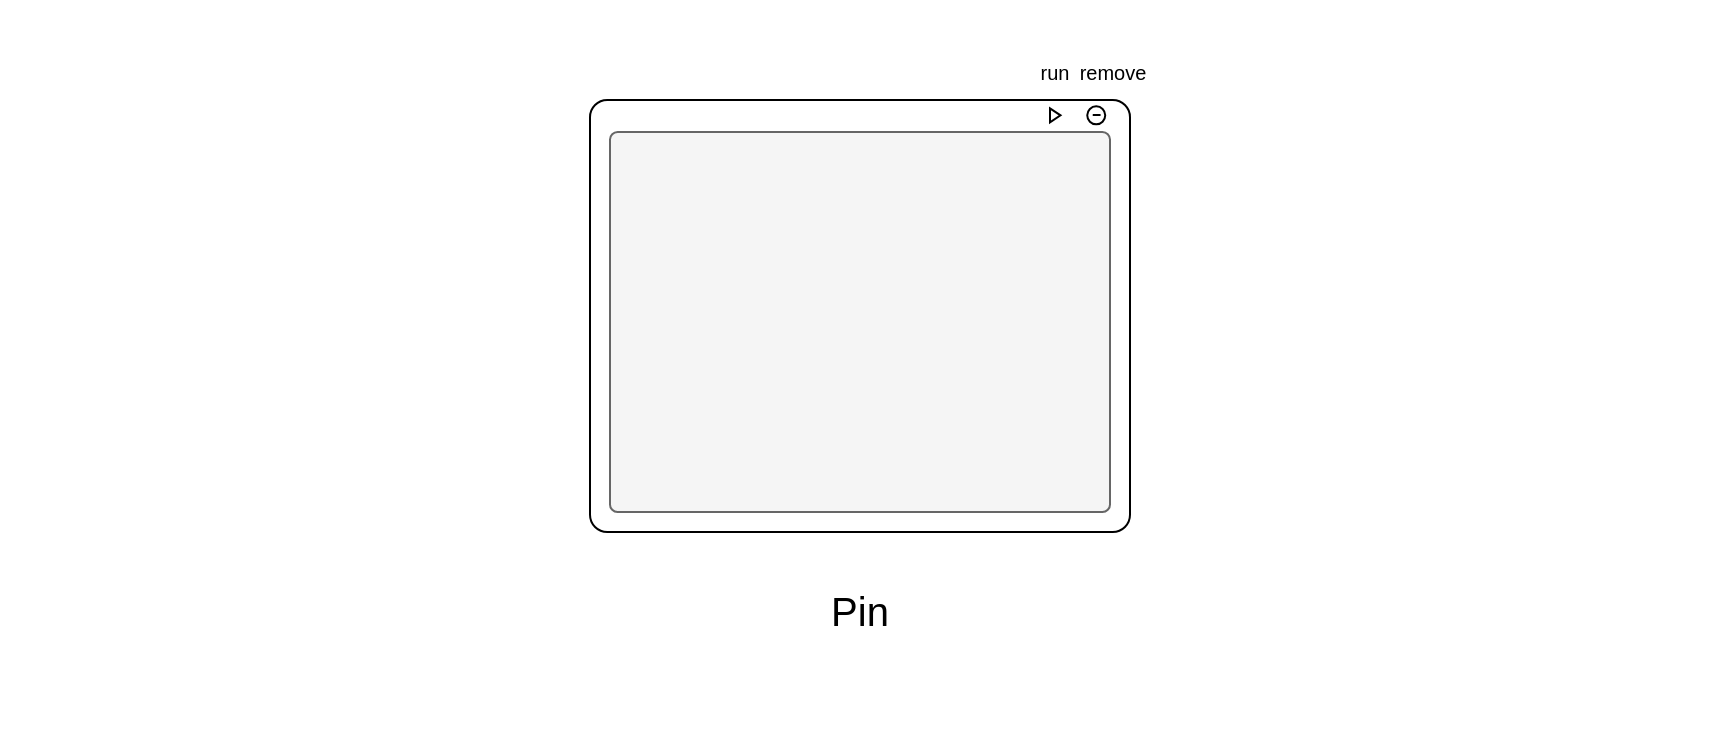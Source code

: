 <mxfile scale="2" border="0">
    <diagram id="2BWLNpshG5uOKZCW821I" name="Page-1">
        <mxGraphModel dx="383" dy="938" grid="1" gridSize="10" guides="1" tooltips="1" connect="1" arrows="1" fold="1" page="1" pageScale="1" pageWidth="827" pageHeight="1169" math="0" shadow="0">
            <root>
                <mxCell id="0"/>
                <mxCell id="1" parent="0"/>
                <mxCell id="12" value="" style="rounded=0;whiteSpace=wrap;html=1;fillColor=default;strokeColor=none;" vertex="1" parent="1">
                    <mxGeometry x="845" y="20.0" width="860" height="364.42" as="geometry"/>
                </mxCell>
                <mxCell id="2" value="" style="rounded=1;whiteSpace=wrap;html=1;arcSize=4;" vertex="1" parent="1">
                    <mxGeometry x="1140" y="70" width="270" height="216" as="geometry"/>
                </mxCell>
                <mxCell id="3" value="" style="rounded=1;whiteSpace=wrap;html=1;fillColor=#f5f5f5;fontColor=#333333;strokeColor=#666666;arcSize=2;" vertex="1" parent="1">
                    <mxGeometry x="1150" y="86" width="250" height="190" as="geometry"/>
                </mxCell>
                <mxCell id="4" value="" style="triangle;whiteSpace=wrap;html=1;fontSize=10;" vertex="1" parent="1">
                    <mxGeometry x="1370" y="74.17" width="5.25" height="7" as="geometry"/>
                </mxCell>
                <mxCell id="5" value="" style="group" vertex="1" connectable="0" parent="1">
                    <mxGeometry x="1388.62" y="73.17" width="9" height="9" as="geometry"/>
                </mxCell>
                <mxCell id="6" value="" style="ellipse;whiteSpace=wrap;html=1;aspect=fixed;fontSize=10;fillColor=none;" vertex="1" parent="5">
                    <mxGeometry width="9" height="9" as="geometry"/>
                </mxCell>
                <mxCell id="7" value="" style="endArrow=none;html=1;fontSize=10;startSize=1;endSize=1;" edge="1" parent="5">
                    <mxGeometry width="50" height="50" relative="1" as="geometry">
                        <mxPoint x="2.739" y="4.277" as="sourcePoint"/>
                        <mxPoint x="6.652" y="4.304" as="targetPoint"/>
                    </mxGeometry>
                </mxCell>
                <mxCell id="8" value="&lt;font style=&quot;font-size: 20px;&quot;&gt;Pin&lt;/font&gt;" style="text;html=1;strokeColor=none;fillColor=none;align=center;verticalAlign=middle;whiteSpace=wrap;rounded=0;" vertex="1" parent="1">
                    <mxGeometry x="1220" y="310" width="110" height="30" as="geometry"/>
                </mxCell>
                <mxCell id="9" value="&lt;font style=&quot;font-size: 10px;&quot;&gt;run&lt;/font&gt;" style="text;html=1;strokeColor=none;fillColor=none;align=center;verticalAlign=middle;whiteSpace=wrap;rounded=0;fontSize=20;" vertex="1" parent="1">
                    <mxGeometry x="1360.25" y="40" width="24.75" height="23" as="geometry"/>
                </mxCell>
                <mxCell id="10" value="&lt;font style=&quot;font-size: 10px;&quot;&gt;remove&lt;/font&gt;" style="text;html=1;strokeColor=none;fillColor=none;align=center;verticalAlign=middle;whiteSpace=wrap;rounded=0;fontSize=20;" vertex="1" parent="1">
                    <mxGeometry x="1388.62" y="40" width="24.75" height="23" as="geometry"/>
                </mxCell>
            </root>
        </mxGraphModel>
    </diagram>
</mxfile>